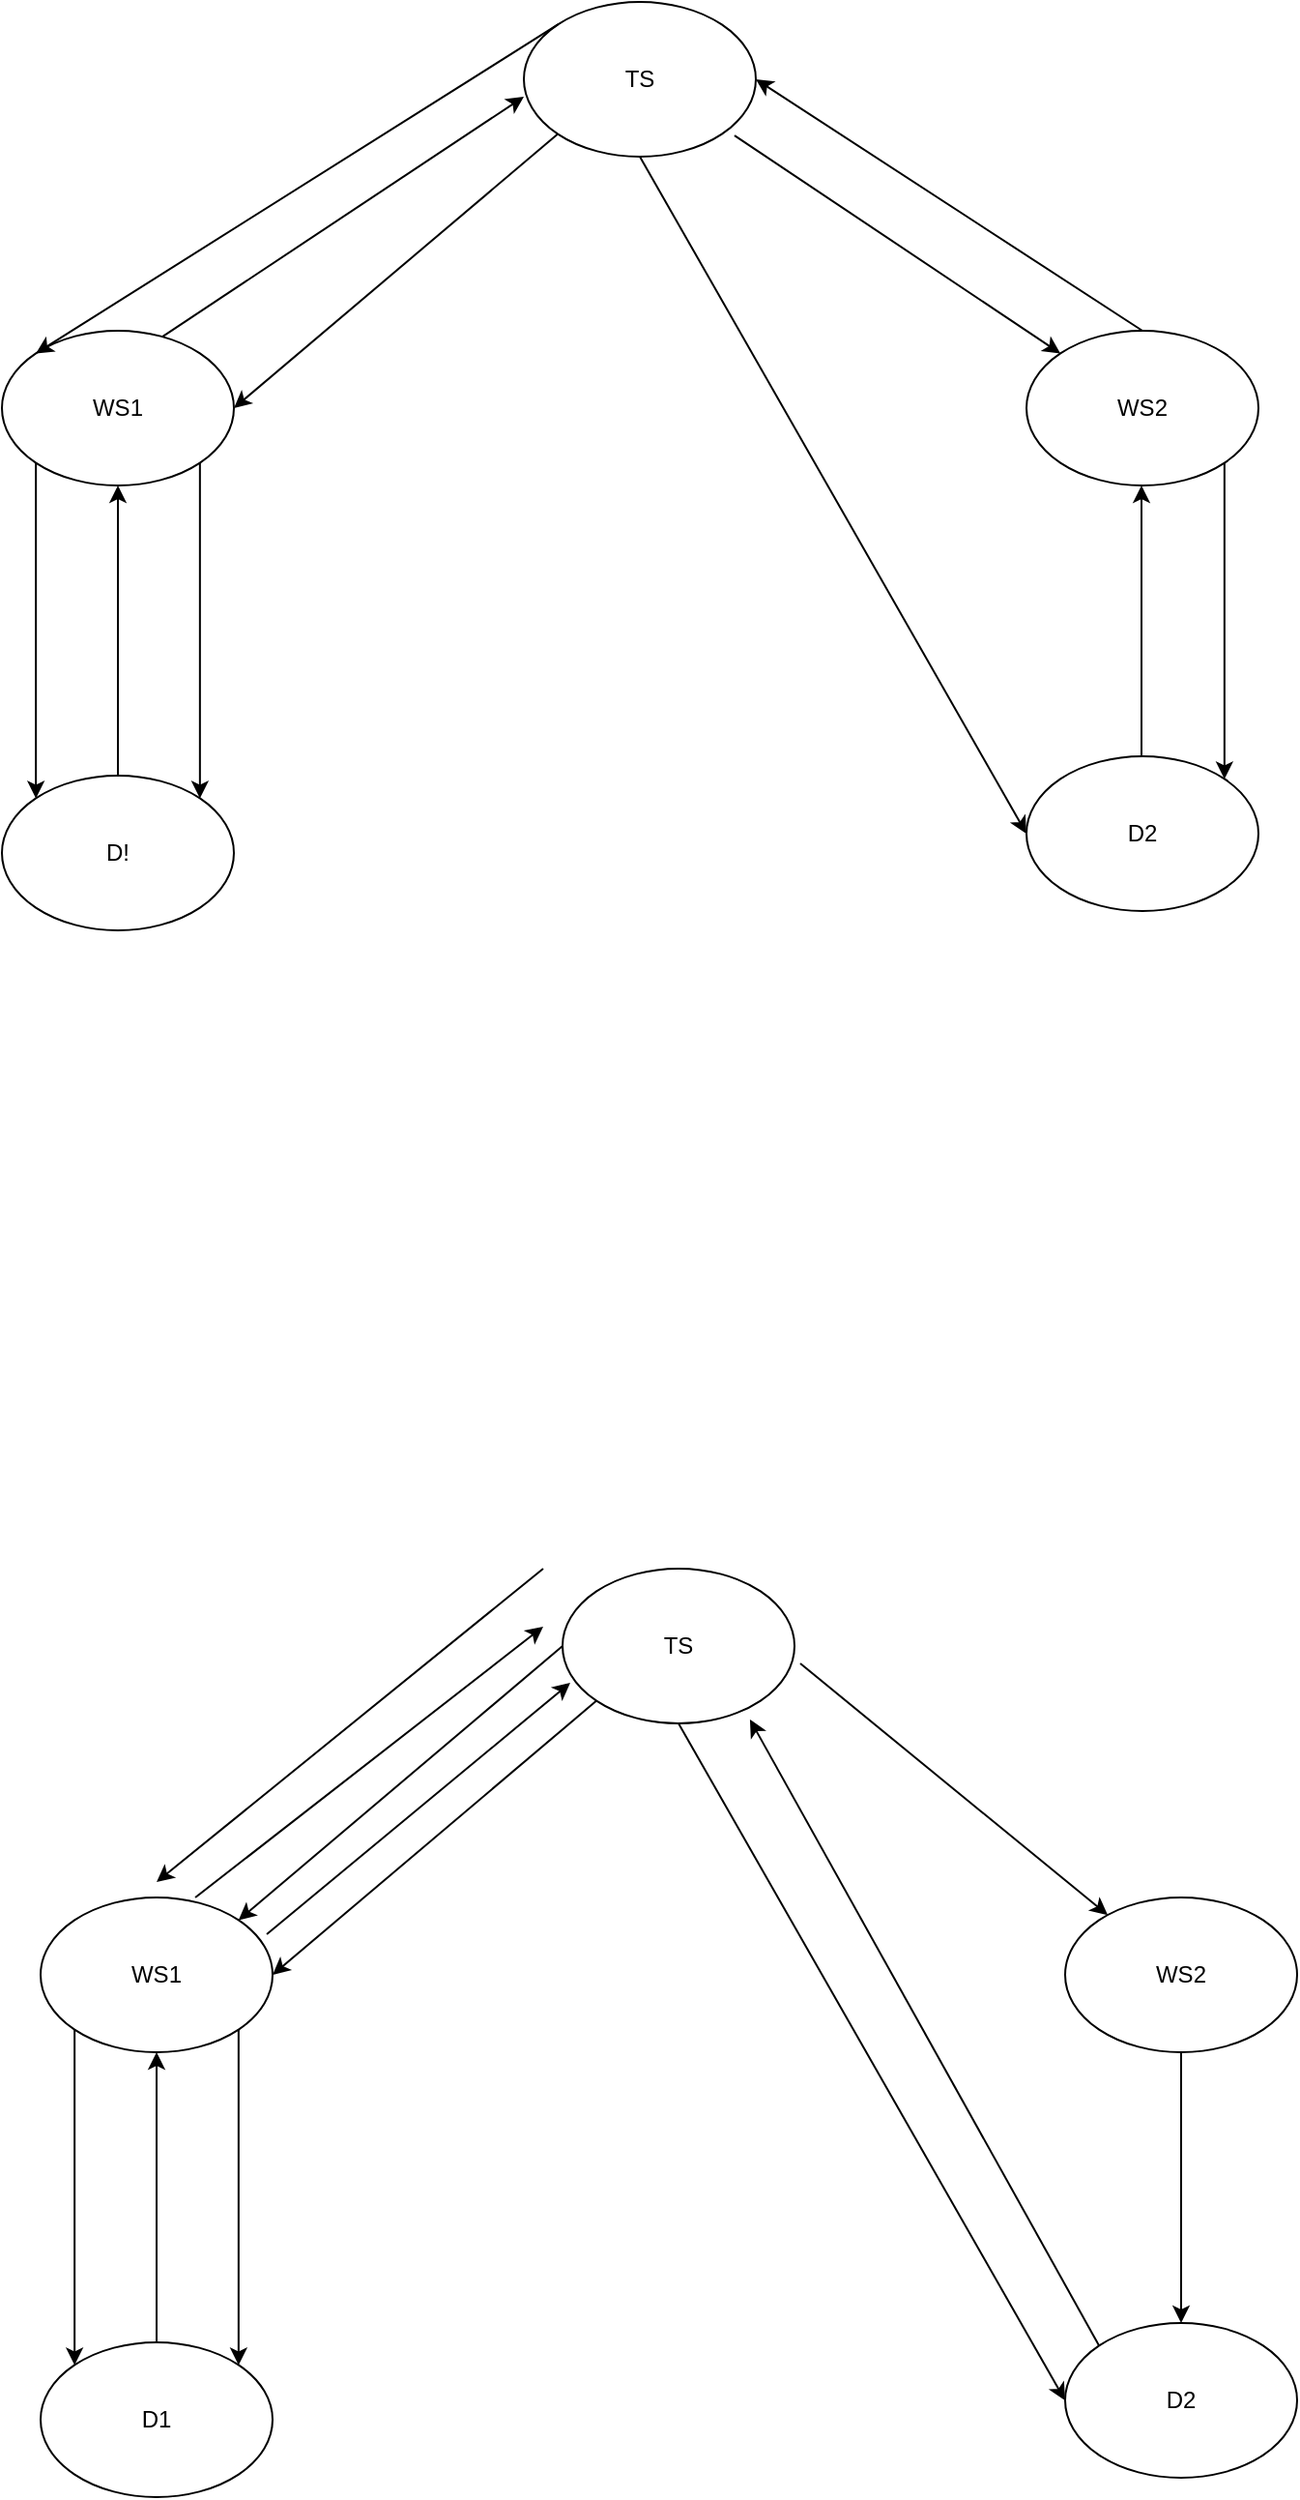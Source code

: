 <mxfile version="21.8.0" type="github">
  <diagram name="第 1 页" id="kYDKt0bIS9psy3Maj4CA">
    <mxGraphModel dx="925" dy="913" grid="1" gridSize="10" guides="1" tooltips="1" connect="1" arrows="1" fold="1" page="1" pageScale="1" pageWidth="827" pageHeight="1169" math="0" shadow="0">
      <root>
        <mxCell id="0" />
        <mxCell id="1" parent="0" />
        <mxCell id="k-n6cHFPc8PgsHtmHgzM-1" value="TS" style="ellipse;whiteSpace=wrap;html=1;" vertex="1" parent="1">
          <mxGeometry x="350" y="90" width="120" height="80" as="geometry" />
        </mxCell>
        <mxCell id="k-n6cHFPc8PgsHtmHgzM-2" value="WS1" style="ellipse;whiteSpace=wrap;html=1;" vertex="1" parent="1">
          <mxGeometry x="80" y="260" width="120" height="80" as="geometry" />
        </mxCell>
        <mxCell id="k-n6cHFPc8PgsHtmHgzM-3" value="WS2" style="ellipse;whiteSpace=wrap;html=1;" vertex="1" parent="1">
          <mxGeometry x="610" y="260" width="120" height="80" as="geometry" />
        </mxCell>
        <mxCell id="k-n6cHFPc8PgsHtmHgzM-4" value="D!" style="ellipse;whiteSpace=wrap;html=1;" vertex="1" parent="1">
          <mxGeometry x="80" y="490" width="120" height="80" as="geometry" />
        </mxCell>
        <mxCell id="k-n6cHFPc8PgsHtmHgzM-5" value="D2" style="ellipse;whiteSpace=wrap;html=1;" vertex="1" parent="1">
          <mxGeometry x="610" y="480" width="120" height="80" as="geometry" />
        </mxCell>
        <mxCell id="k-n6cHFPc8PgsHtmHgzM-6" value="" style="endArrow=classic;html=1;rounded=0;entryX=0.5;entryY=1;entryDx=0;entryDy=0;exitX=0.5;exitY=0;exitDx=0;exitDy=0;" edge="1" parent="1" source="k-n6cHFPc8PgsHtmHgzM-4" target="k-n6cHFPc8PgsHtmHgzM-2">
          <mxGeometry width="50" height="50" relative="1" as="geometry">
            <mxPoint x="160" y="480" as="sourcePoint" />
            <mxPoint x="210" y="430" as="targetPoint" />
            <Array as="points">
              <mxPoint x="140" y="420" />
            </Array>
          </mxGeometry>
        </mxCell>
        <mxCell id="k-n6cHFPc8PgsHtmHgzM-8" value="" style="endArrow=classic;html=1;rounded=0;entryX=0.5;entryY=1;entryDx=0;entryDy=0;exitX=0.5;exitY=0;exitDx=0;exitDy=0;" edge="1" parent="1">
          <mxGeometry width="50" height="50" relative="1" as="geometry">
            <mxPoint x="669.5" y="480" as="sourcePoint" />
            <mxPoint x="669.5" y="340" as="targetPoint" />
          </mxGeometry>
        </mxCell>
        <mxCell id="k-n6cHFPc8PgsHtmHgzM-9" value="" style="endArrow=classic;html=1;rounded=0;entryX=0;entryY=0.613;entryDx=0;entryDy=0;exitX=0.692;exitY=0.038;exitDx=0;exitDy=0;exitPerimeter=0;entryPerimeter=0;" edge="1" parent="1" source="k-n6cHFPc8PgsHtmHgzM-2" target="k-n6cHFPc8PgsHtmHgzM-1">
          <mxGeometry width="50" height="50" relative="1" as="geometry">
            <mxPoint x="350" y="280" as="sourcePoint" />
            <mxPoint x="350" y="130" as="targetPoint" />
          </mxGeometry>
        </mxCell>
        <mxCell id="k-n6cHFPc8PgsHtmHgzM-10" value="" style="endArrow=classic;html=1;rounded=0;entryX=1;entryY=0.5;entryDx=0;entryDy=0;exitX=0.5;exitY=0;exitDx=0;exitDy=0;" edge="1" parent="1" source="k-n6cHFPc8PgsHtmHgzM-3" target="k-n6cHFPc8PgsHtmHgzM-1">
          <mxGeometry width="50" height="50" relative="1" as="geometry">
            <mxPoint x="150" y="270" as="sourcePoint" />
            <mxPoint x="360" y="140" as="targetPoint" />
          </mxGeometry>
        </mxCell>
        <mxCell id="k-n6cHFPc8PgsHtmHgzM-11" value="" style="endArrow=classic;html=1;rounded=0;entryX=1;entryY=0.5;entryDx=0;entryDy=0;exitX=0;exitY=1;exitDx=0;exitDy=0;" edge="1" parent="1" source="k-n6cHFPc8PgsHtmHgzM-1" target="k-n6cHFPc8PgsHtmHgzM-2">
          <mxGeometry width="50" height="50" relative="1" as="geometry">
            <mxPoint x="673" y="273" as="sourcePoint" />
            <mxPoint x="480" y="140" as="targetPoint" />
          </mxGeometry>
        </mxCell>
        <mxCell id="k-n6cHFPc8PgsHtmHgzM-12" value="" style="endArrow=classic;html=1;rounded=0;exitX=0.908;exitY=0.863;exitDx=0;exitDy=0;exitPerimeter=0;" edge="1" parent="1" source="k-n6cHFPc8PgsHtmHgzM-1" target="k-n6cHFPc8PgsHtmHgzM-3">
          <mxGeometry width="50" height="50" relative="1" as="geometry">
            <mxPoint x="460" y="160" as="sourcePoint" />
            <mxPoint x="192" y="282" as="targetPoint" />
          </mxGeometry>
        </mxCell>
        <mxCell id="k-n6cHFPc8PgsHtmHgzM-13" value="" style="endArrow=classic;html=1;rounded=0;exitX=0.5;exitY=1;exitDx=0;exitDy=0;entryX=0;entryY=0.5;entryDx=0;entryDy=0;" edge="1" parent="1" source="k-n6cHFPc8PgsHtmHgzM-1" target="k-n6cHFPc8PgsHtmHgzM-5">
          <mxGeometry width="50" height="50" relative="1" as="geometry">
            <mxPoint x="469" y="169" as="sourcePoint" />
            <mxPoint x="637" y="282" as="targetPoint" />
          </mxGeometry>
        </mxCell>
        <mxCell id="k-n6cHFPc8PgsHtmHgzM-14" value="" style="endArrow=classic;html=1;rounded=0;entryX=1;entryY=0;entryDx=0;entryDy=0;exitX=1;exitY=1;exitDx=0;exitDy=0;" edge="1" parent="1" source="k-n6cHFPc8PgsHtmHgzM-3" target="k-n6cHFPc8PgsHtmHgzM-5">
          <mxGeometry width="50" height="50" relative="1" as="geometry">
            <mxPoint x="679.5" y="490" as="sourcePoint" />
            <mxPoint x="679.5" y="350" as="targetPoint" />
          </mxGeometry>
        </mxCell>
        <mxCell id="k-n6cHFPc8PgsHtmHgzM-15" value="" style="endArrow=classic;html=1;rounded=0;entryX=0;entryY=0;entryDx=0;entryDy=0;exitX=0;exitY=1;exitDx=0;exitDy=0;" edge="1" parent="1" source="k-n6cHFPc8PgsHtmHgzM-2" target="k-n6cHFPc8PgsHtmHgzM-4">
          <mxGeometry width="50" height="50" relative="1" as="geometry">
            <mxPoint x="150" y="500" as="sourcePoint" />
            <mxPoint x="150" y="350" as="targetPoint" />
            <Array as="points" />
          </mxGeometry>
        </mxCell>
        <mxCell id="k-n6cHFPc8PgsHtmHgzM-16" value="" style="endArrow=classic;html=1;rounded=0;entryX=1;entryY=0;entryDx=0;entryDy=0;exitX=1;exitY=1;exitDx=0;exitDy=0;" edge="1" parent="1" source="k-n6cHFPc8PgsHtmHgzM-2" target="k-n6cHFPc8PgsHtmHgzM-4">
          <mxGeometry width="50" height="50" relative="1" as="geometry">
            <mxPoint x="270" y="490" as="sourcePoint" />
            <mxPoint x="270" y="340" as="targetPoint" />
            <Array as="points" />
          </mxGeometry>
        </mxCell>
        <mxCell id="k-n6cHFPc8PgsHtmHgzM-17" value="" style="endArrow=classic;html=1;rounded=0;entryX=0;entryY=0;entryDx=0;entryDy=0;exitX=0;exitY=0;exitDx=0;exitDy=0;" edge="1" parent="1" source="k-n6cHFPc8PgsHtmHgzM-1" target="k-n6cHFPc8PgsHtmHgzM-2">
          <mxGeometry width="50" height="50" relative="1" as="geometry">
            <mxPoint x="268" y="148" as="sourcePoint" />
            <mxPoint x="90" y="260" as="targetPoint" />
          </mxGeometry>
        </mxCell>
        <mxCell id="k-n6cHFPc8PgsHtmHgzM-18" value="TS" style="ellipse;whiteSpace=wrap;html=1;" vertex="1" parent="1">
          <mxGeometry x="370" y="900" width="120" height="80" as="geometry" />
        </mxCell>
        <mxCell id="k-n6cHFPc8PgsHtmHgzM-19" value="WS1" style="ellipse;whiteSpace=wrap;html=1;" vertex="1" parent="1">
          <mxGeometry x="100" y="1070" width="120" height="80" as="geometry" />
        </mxCell>
        <mxCell id="k-n6cHFPc8PgsHtmHgzM-20" value="WS2" style="ellipse;whiteSpace=wrap;html=1;" vertex="1" parent="1">
          <mxGeometry x="630" y="1070" width="120" height="80" as="geometry" />
        </mxCell>
        <mxCell id="k-n6cHFPc8PgsHtmHgzM-21" value="D1" style="ellipse;whiteSpace=wrap;html=1;" vertex="1" parent="1">
          <mxGeometry x="100" y="1300" width="120" height="80" as="geometry" />
        </mxCell>
        <mxCell id="k-n6cHFPc8PgsHtmHgzM-22" value="D2" style="ellipse;whiteSpace=wrap;html=1;" vertex="1" parent="1">
          <mxGeometry x="630" y="1290" width="120" height="80" as="geometry" />
        </mxCell>
        <mxCell id="k-n6cHFPc8PgsHtmHgzM-23" value="" style="endArrow=classic;html=1;rounded=0;entryX=0.5;entryY=1;entryDx=0;entryDy=0;exitX=0.5;exitY=0;exitDx=0;exitDy=0;" edge="1" parent="1" source="k-n6cHFPc8PgsHtmHgzM-21" target="k-n6cHFPc8PgsHtmHgzM-19">
          <mxGeometry width="50" height="50" relative="1" as="geometry">
            <mxPoint x="180" y="1290" as="sourcePoint" />
            <mxPoint x="230" y="1240" as="targetPoint" />
            <Array as="points">
              <mxPoint x="160" y="1230" />
            </Array>
          </mxGeometry>
        </mxCell>
        <mxCell id="k-n6cHFPc8PgsHtmHgzM-25" value="" style="endArrow=classic;html=1;rounded=0;exitX=0.975;exitY=0.238;exitDx=0;exitDy=0;exitPerimeter=0;entryX=0.033;entryY=0.738;entryDx=0;entryDy=0;entryPerimeter=0;" edge="1" parent="1" source="k-n6cHFPc8PgsHtmHgzM-19" target="k-n6cHFPc8PgsHtmHgzM-18">
          <mxGeometry width="50" height="50" relative="1" as="geometry">
            <mxPoint x="370" y="1090" as="sourcePoint" />
            <mxPoint x="360" y="960" as="targetPoint" />
          </mxGeometry>
        </mxCell>
        <mxCell id="k-n6cHFPc8PgsHtmHgzM-27" value="" style="endArrow=classic;html=1;rounded=0;entryX=1;entryY=0.5;entryDx=0;entryDy=0;exitX=0;exitY=1;exitDx=0;exitDy=0;" edge="1" parent="1" source="k-n6cHFPc8PgsHtmHgzM-18" target="k-n6cHFPc8PgsHtmHgzM-19">
          <mxGeometry width="50" height="50" relative="1" as="geometry">
            <mxPoint x="693" y="1083" as="sourcePoint" />
            <mxPoint x="500" y="950" as="targetPoint" />
          </mxGeometry>
        </mxCell>
        <mxCell id="k-n6cHFPc8PgsHtmHgzM-28" value="" style="endArrow=classic;html=1;rounded=0;exitX=1.025;exitY=0.613;exitDx=0;exitDy=0;exitPerimeter=0;" edge="1" parent="1" source="k-n6cHFPc8PgsHtmHgzM-18" target="k-n6cHFPc8PgsHtmHgzM-20">
          <mxGeometry width="50" height="50" relative="1" as="geometry">
            <mxPoint x="480" y="970" as="sourcePoint" />
            <mxPoint x="212" y="1092" as="targetPoint" />
          </mxGeometry>
        </mxCell>
        <mxCell id="k-n6cHFPc8PgsHtmHgzM-29" value="" style="endArrow=classic;html=1;rounded=0;exitX=0.5;exitY=1;exitDx=0;exitDy=0;entryX=0;entryY=0.5;entryDx=0;entryDy=0;" edge="1" parent="1" source="k-n6cHFPc8PgsHtmHgzM-18" target="k-n6cHFPc8PgsHtmHgzM-22">
          <mxGeometry width="50" height="50" relative="1" as="geometry">
            <mxPoint x="489" y="979" as="sourcePoint" />
            <mxPoint x="657" y="1092" as="targetPoint" />
          </mxGeometry>
        </mxCell>
        <mxCell id="k-n6cHFPc8PgsHtmHgzM-30" value="" style="endArrow=classic;html=1;rounded=0;entryX=0.5;entryY=0;entryDx=0;entryDy=0;exitX=0.5;exitY=1;exitDx=0;exitDy=0;" edge="1" parent="1" source="k-n6cHFPc8PgsHtmHgzM-20" target="k-n6cHFPc8PgsHtmHgzM-22">
          <mxGeometry width="50" height="50" relative="1" as="geometry">
            <mxPoint x="699.5" y="1300" as="sourcePoint" />
            <mxPoint x="699.5" y="1160" as="targetPoint" />
          </mxGeometry>
        </mxCell>
        <mxCell id="k-n6cHFPc8PgsHtmHgzM-31" value="" style="endArrow=classic;html=1;rounded=0;entryX=0;entryY=0;entryDx=0;entryDy=0;exitX=0;exitY=1;exitDx=0;exitDy=0;" edge="1" parent="1" source="k-n6cHFPc8PgsHtmHgzM-19" target="k-n6cHFPc8PgsHtmHgzM-21">
          <mxGeometry width="50" height="50" relative="1" as="geometry">
            <mxPoint x="170" y="1310" as="sourcePoint" />
            <mxPoint x="170" y="1160" as="targetPoint" />
            <Array as="points" />
          </mxGeometry>
        </mxCell>
        <mxCell id="k-n6cHFPc8PgsHtmHgzM-32" value="" style="endArrow=classic;html=1;rounded=0;entryX=1;entryY=0;entryDx=0;entryDy=0;exitX=1;exitY=1;exitDx=0;exitDy=0;" edge="1" parent="1" source="k-n6cHFPc8PgsHtmHgzM-19" target="k-n6cHFPc8PgsHtmHgzM-21">
          <mxGeometry width="50" height="50" relative="1" as="geometry">
            <mxPoint x="290" y="1300" as="sourcePoint" />
            <mxPoint x="290" y="1150" as="targetPoint" />
            <Array as="points" />
          </mxGeometry>
        </mxCell>
        <mxCell id="k-n6cHFPc8PgsHtmHgzM-33" value="" style="endArrow=classic;html=1;rounded=0;entryX=1;entryY=0;entryDx=0;entryDy=0;exitX=0;exitY=0.5;exitDx=0;exitDy=0;" edge="1" parent="1" source="k-n6cHFPc8PgsHtmHgzM-18" target="k-n6cHFPc8PgsHtmHgzM-19">
          <mxGeometry width="50" height="50" relative="1" as="geometry">
            <mxPoint x="288" y="958" as="sourcePoint" />
            <mxPoint x="110" y="1070" as="targetPoint" />
          </mxGeometry>
        </mxCell>
        <mxCell id="k-n6cHFPc8PgsHtmHgzM-35" value="" style="endArrow=classic;html=1;rounded=0;entryX=1;entryY=0;entryDx=0;entryDy=0;" edge="1" parent="1">
          <mxGeometry width="50" height="50" relative="1" as="geometry">
            <mxPoint x="360" y="900" as="sourcePoint" />
            <mxPoint x="160" y="1062" as="targetPoint" />
          </mxGeometry>
        </mxCell>
        <mxCell id="k-n6cHFPc8PgsHtmHgzM-36" value="" style="endArrow=classic;html=1;rounded=0;exitX=0.667;exitY=0;exitDx=0;exitDy=0;exitPerimeter=0;" edge="1" parent="1" source="k-n6cHFPc8PgsHtmHgzM-19">
          <mxGeometry width="50" height="50" relative="1" as="geometry">
            <mxPoint x="200" y="1080" as="sourcePoint" />
            <mxPoint x="360" y="930" as="targetPoint" />
          </mxGeometry>
        </mxCell>
        <mxCell id="k-n6cHFPc8PgsHtmHgzM-37" value="" style="endArrow=classic;html=1;rounded=0;entryX=0.808;entryY=0.975;entryDx=0;entryDy=0;entryPerimeter=0;exitX=0;exitY=0;exitDx=0;exitDy=0;" edge="1" parent="1" source="k-n6cHFPc8PgsHtmHgzM-22" target="k-n6cHFPc8PgsHtmHgzM-18">
          <mxGeometry width="50" height="50" relative="1" as="geometry">
            <mxPoint x="650" y="1260" as="sourcePoint" />
            <mxPoint x="640" y="1340" as="targetPoint" />
          </mxGeometry>
        </mxCell>
      </root>
    </mxGraphModel>
  </diagram>
</mxfile>
